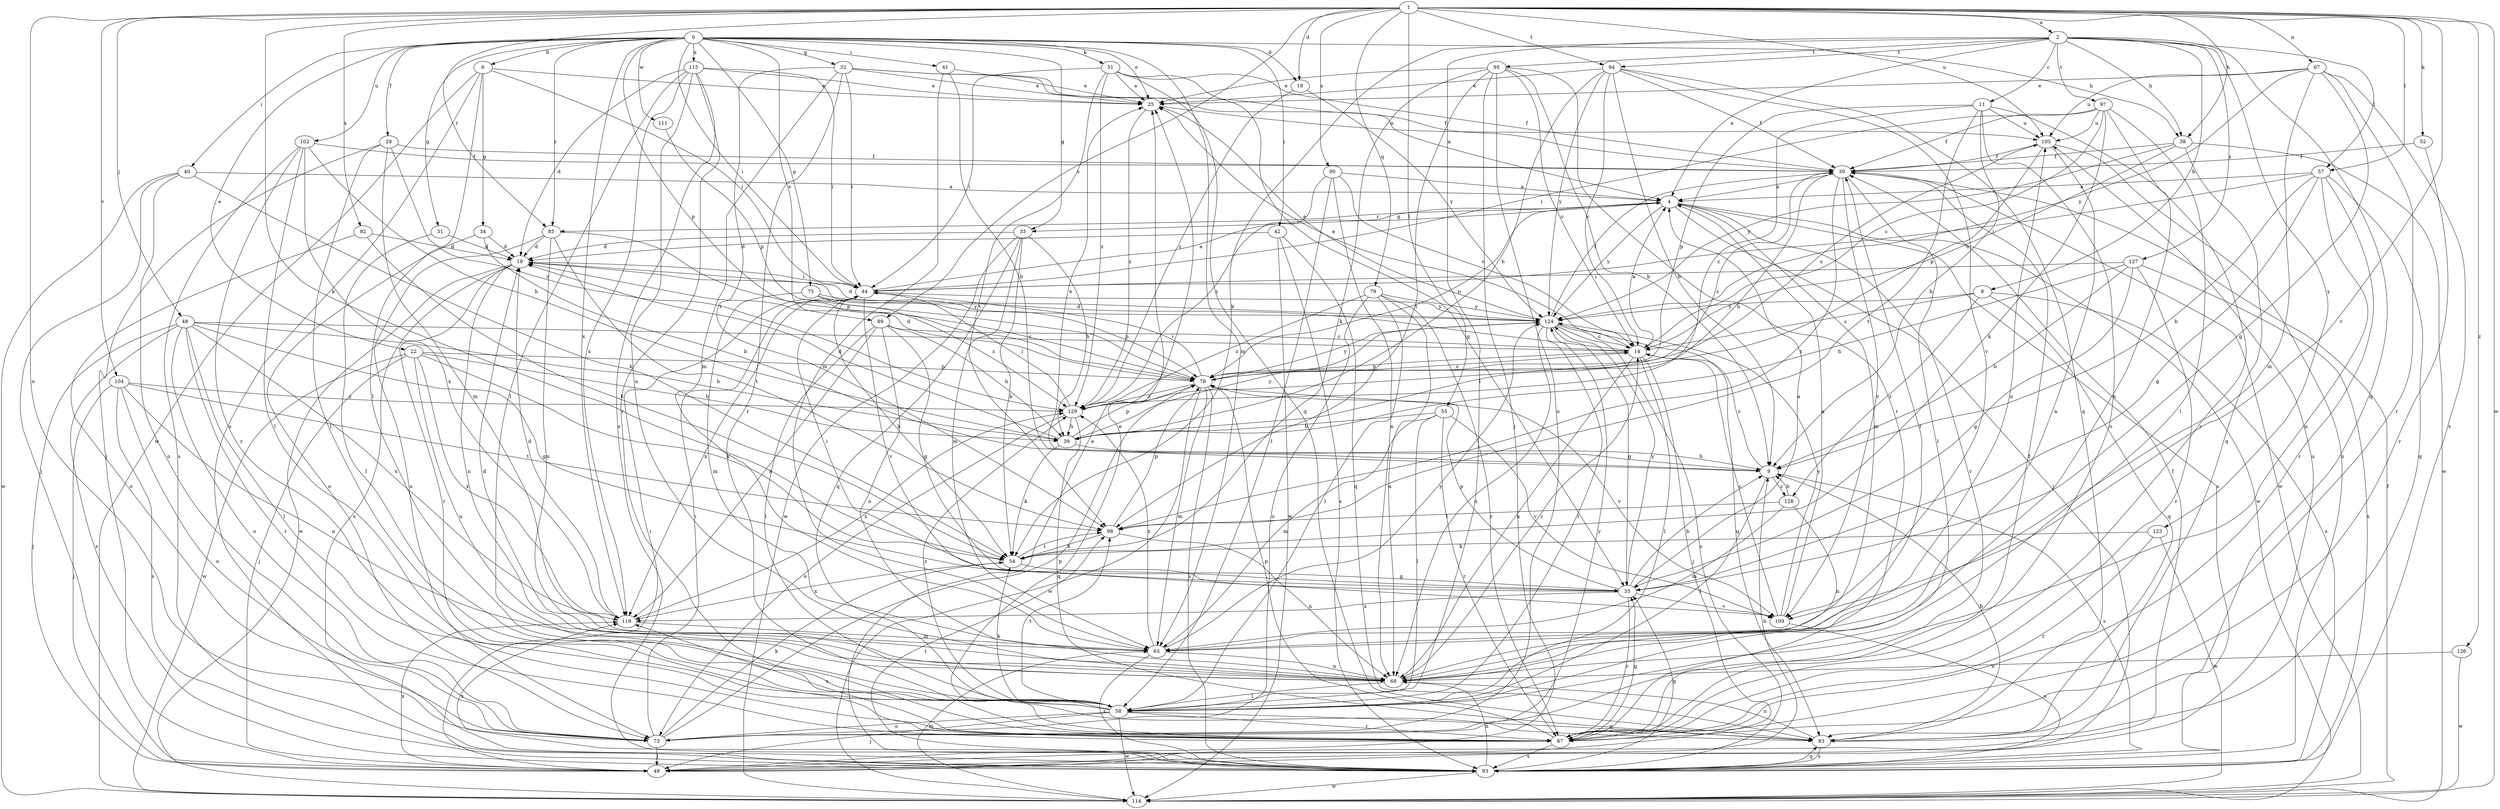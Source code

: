 strict digraph  {
0;
1;
2;
4;
6;
8;
9;
11;
14;
18;
19;
22;
25;
28;
30;
31;
32;
33;
34;
35;
38;
39;
40;
41;
42;
44;
48;
49;
51;
52;
54;
55;
57;
58;
63;
67;
68;
73;
75;
78;
79;
83;
85;
87;
89;
90;
92;
93;
94;
95;
97;
98;
102;
103;
104;
109;
111;
114;
115;
119;
123;
124;
126;
127;
128;
129;
0 -> 6  [label=b];
0 -> 18  [label=d];
0 -> 22  [label=e];
0 -> 25  [label=e];
0 -> 28  [label=f];
0 -> 31  [label=g];
0 -> 32  [label=g];
0 -> 33  [label=g];
0 -> 38  [label=h];
0 -> 40  [label=i];
0 -> 41  [label=i];
0 -> 42  [label=i];
0 -> 44  [label=i];
0 -> 51  [label=k];
0 -> 63  [label=m];
0 -> 75  [label=p];
0 -> 78  [label=p];
0 -> 85  [label=r];
0 -> 89  [label=s];
0 -> 102  [label=u];
0 -> 111  [label=w];
0 -> 115  [label=x];
0 -> 119  [label=x];
1 -> 2  [label=a];
1 -> 18  [label=d];
1 -> 38  [label=h];
1 -> 48  [label=j];
1 -> 52  [label=k];
1 -> 54  [label=k];
1 -> 55  [label=l];
1 -> 57  [label=l];
1 -> 67  [label=n];
1 -> 73  [label=o];
1 -> 79  [label=q];
1 -> 85  [label=r];
1 -> 89  [label=s];
1 -> 90  [label=s];
1 -> 92  [label=s];
1 -> 94  [label=t];
1 -> 103  [label=u];
1 -> 104  [label=v];
1 -> 109  [label=v];
1 -> 114  [label=w];
1 -> 126  [label=z];
2 -> 4  [label=a];
2 -> 8  [label=b];
2 -> 11  [label=c];
2 -> 38  [label=h];
2 -> 54  [label=k];
2 -> 57  [label=l];
2 -> 58  [label=l];
2 -> 83  [label=q];
2 -> 94  [label=t];
2 -> 95  [label=t];
2 -> 97  [label=t];
2 -> 123  [label=y];
2 -> 127  [label=z];
4 -> 33  [label=g];
4 -> 49  [label=j];
4 -> 63  [label=m];
4 -> 78  [label=p];
4 -> 85  [label=r];
4 -> 87  [label=r];
4 -> 93  [label=s];
4 -> 114  [label=w];
4 -> 124  [label=y];
6 -> 25  [label=e];
6 -> 34  [label=g];
6 -> 44  [label=i];
6 -> 58  [label=l];
6 -> 93  [label=s];
6 -> 114  [label=w];
8 -> 14  [label=c];
8 -> 83  [label=q];
8 -> 93  [label=s];
8 -> 124  [label=y];
8 -> 128  [label=z];
9 -> 14  [label=c];
9 -> 25  [label=e];
9 -> 58  [label=l];
9 -> 93  [label=s];
9 -> 128  [label=z];
11 -> 9  [label=b];
11 -> 73  [label=o];
11 -> 78  [label=p];
11 -> 87  [label=r];
11 -> 98  [label=t];
11 -> 103  [label=u];
11 -> 129  [label=z];
14 -> 4  [label=a];
14 -> 19  [label=d];
14 -> 25  [label=e];
14 -> 49  [label=j];
14 -> 58  [label=l];
14 -> 68  [label=n];
14 -> 78  [label=p];
18 -> 124  [label=y];
18 -> 129  [label=z];
19 -> 44  [label=i];
19 -> 68  [label=n];
19 -> 87  [label=r];
19 -> 93  [label=s];
19 -> 114  [label=w];
22 -> 39  [label=h];
22 -> 49  [label=j];
22 -> 54  [label=k];
22 -> 68  [label=n];
22 -> 78  [label=p];
22 -> 114  [label=w];
22 -> 119  [label=x];
25 -> 103  [label=u];
25 -> 129  [label=z];
28 -> 30  [label=f];
28 -> 49  [label=j];
28 -> 58  [label=l];
28 -> 63  [label=m];
28 -> 129  [label=z];
30 -> 4  [label=a];
30 -> 39  [label=h];
30 -> 58  [label=l];
30 -> 98  [label=t];
30 -> 109  [label=v];
30 -> 114  [label=w];
30 -> 129  [label=z];
31 -> 19  [label=d];
31 -> 58  [label=l];
32 -> 4  [label=a];
32 -> 25  [label=e];
32 -> 30  [label=f];
32 -> 44  [label=i];
32 -> 63  [label=m];
32 -> 87  [label=r];
32 -> 98  [label=t];
33 -> 19  [label=d];
33 -> 39  [label=h];
33 -> 54  [label=k];
33 -> 63  [label=m];
33 -> 83  [label=q];
33 -> 114  [label=w];
34 -> 9  [label=b];
34 -> 19  [label=d];
34 -> 73  [label=o];
35 -> 4  [label=a];
35 -> 9  [label=b];
35 -> 44  [label=i];
35 -> 78  [label=p];
35 -> 87  [label=r];
35 -> 109  [label=v];
35 -> 119  [label=x];
35 -> 124  [label=y];
38 -> 14  [label=c];
38 -> 30  [label=f];
38 -> 83  [label=q];
38 -> 114  [label=w];
38 -> 124  [label=y];
39 -> 9  [label=b];
39 -> 19  [label=d];
39 -> 54  [label=k];
39 -> 78  [label=p];
39 -> 124  [label=y];
40 -> 4  [label=a];
40 -> 49  [label=j];
40 -> 54  [label=k];
40 -> 73  [label=o];
40 -> 114  [label=w];
41 -> 9  [label=b];
41 -> 25  [label=e];
41 -> 63  [label=m];
42 -> 19  [label=d];
42 -> 83  [label=q];
42 -> 93  [label=s];
42 -> 114  [label=w];
44 -> 4  [label=a];
44 -> 54  [label=k];
44 -> 109  [label=v];
44 -> 119  [label=x];
44 -> 124  [label=y];
48 -> 14  [label=c];
48 -> 35  [label=g];
48 -> 39  [label=h];
48 -> 49  [label=j];
48 -> 58  [label=l];
48 -> 73  [label=o];
48 -> 87  [label=r];
48 -> 93  [label=s];
48 -> 119  [label=x];
49 -> 9  [label=b];
49 -> 30  [label=f];
49 -> 44  [label=i];
49 -> 103  [label=u];
49 -> 119  [label=x];
51 -> 25  [label=e];
51 -> 30  [label=f];
51 -> 35  [label=g];
51 -> 44  [label=i];
51 -> 83  [label=q];
51 -> 98  [label=t];
51 -> 129  [label=z];
52 -> 30  [label=f];
52 -> 87  [label=r];
54 -> 35  [label=g];
54 -> 98  [label=t];
54 -> 119  [label=x];
55 -> 39  [label=h];
55 -> 58  [label=l];
55 -> 63  [label=m];
55 -> 87  [label=r];
55 -> 109  [label=v];
57 -> 4  [label=a];
57 -> 9  [label=b];
57 -> 35  [label=g];
57 -> 44  [label=i];
57 -> 68  [label=n];
57 -> 83  [label=q];
57 -> 87  [label=r];
58 -> 49  [label=j];
58 -> 54  [label=k];
58 -> 73  [label=o];
58 -> 83  [label=q];
58 -> 87  [label=r];
58 -> 98  [label=t];
58 -> 114  [label=w];
58 -> 129  [label=z];
63 -> 68  [label=n];
63 -> 93  [label=s];
63 -> 103  [label=u];
63 -> 124  [label=y];
63 -> 129  [label=z];
67 -> 25  [label=e];
67 -> 35  [label=g];
67 -> 63  [label=m];
67 -> 87  [label=r];
67 -> 93  [label=s];
67 -> 103  [label=u];
67 -> 124  [label=y];
68 -> 14  [label=c];
68 -> 19  [label=d];
68 -> 30  [label=f];
68 -> 58  [label=l];
73 -> 44  [label=i];
73 -> 49  [label=j];
73 -> 54  [label=k];
73 -> 78  [label=p];
73 -> 124  [label=y];
75 -> 63  [label=m];
75 -> 78  [label=p];
75 -> 124  [label=y];
75 -> 129  [label=z];
78 -> 14  [label=c];
78 -> 19  [label=d];
78 -> 44  [label=i];
78 -> 63  [label=m];
78 -> 93  [label=s];
78 -> 103  [label=u];
78 -> 109  [label=v];
78 -> 114  [label=w];
78 -> 124  [label=y];
78 -> 129  [label=z];
79 -> 58  [label=l];
79 -> 68  [label=n];
79 -> 73  [label=o];
79 -> 87  [label=r];
79 -> 124  [label=y];
79 -> 129  [label=z];
83 -> 9  [label=b];
83 -> 68  [label=n];
83 -> 93  [label=s];
85 -> 19  [label=d];
85 -> 68  [label=n];
85 -> 73  [label=o];
85 -> 78  [label=p];
85 -> 98  [label=t];
87 -> 25  [label=e];
87 -> 30  [label=f];
87 -> 35  [label=g];
87 -> 78  [label=p];
87 -> 93  [label=s];
87 -> 119  [label=x];
89 -> 14  [label=c];
89 -> 35  [label=g];
89 -> 39  [label=h];
89 -> 58  [label=l];
89 -> 68  [label=n];
89 -> 119  [label=x];
90 -> 4  [label=a];
90 -> 14  [label=c];
90 -> 58  [label=l];
90 -> 68  [label=n];
90 -> 129  [label=z];
92 -> 19  [label=d];
92 -> 54  [label=k];
92 -> 73  [label=o];
93 -> 25  [label=e];
93 -> 35  [label=g];
93 -> 68  [label=n];
93 -> 83  [label=q];
93 -> 98  [label=t];
93 -> 114  [label=w];
93 -> 119  [label=x];
94 -> 9  [label=b];
94 -> 14  [label=c];
94 -> 25  [label=e];
94 -> 30  [label=f];
94 -> 39  [label=h];
94 -> 83  [label=q];
94 -> 109  [label=v];
94 -> 124  [label=y];
95 -> 9  [label=b];
95 -> 14  [label=c];
95 -> 25  [label=e];
95 -> 49  [label=j];
95 -> 54  [label=k];
95 -> 73  [label=o];
95 -> 87  [label=r];
95 -> 98  [label=t];
97 -> 14  [label=c];
97 -> 30  [label=f];
97 -> 44  [label=i];
97 -> 54  [label=k];
97 -> 58  [label=l];
97 -> 68  [label=n];
97 -> 103  [label=u];
98 -> 54  [label=k];
98 -> 68  [label=n];
98 -> 78  [label=p];
102 -> 30  [label=f];
102 -> 39  [label=h];
102 -> 58  [label=l];
102 -> 87  [label=r];
102 -> 93  [label=s];
102 -> 119  [label=x];
103 -> 30  [label=f];
103 -> 68  [label=n];
103 -> 78  [label=p];
103 -> 93  [label=s];
104 -> 49  [label=j];
104 -> 68  [label=n];
104 -> 73  [label=o];
104 -> 93  [label=s];
104 -> 98  [label=t];
104 -> 129  [label=z];
109 -> 4  [label=a];
109 -> 14  [label=c];
109 -> 93  [label=s];
109 -> 124  [label=y];
111 -> 78  [label=p];
114 -> 30  [label=f];
114 -> 63  [label=m];
115 -> 19  [label=d];
115 -> 25  [label=e];
115 -> 44  [label=i];
115 -> 58  [label=l];
115 -> 68  [label=n];
115 -> 87  [label=r];
115 -> 93  [label=s];
115 -> 119  [label=x];
119 -> 19  [label=d];
119 -> 63  [label=m];
119 -> 129  [label=z];
123 -> 54  [label=k];
123 -> 87  [label=r];
123 -> 114  [label=w];
124 -> 14  [label=c];
124 -> 19  [label=d];
124 -> 25  [label=e];
124 -> 30  [label=f];
124 -> 35  [label=g];
124 -> 58  [label=l];
124 -> 68  [label=n];
124 -> 83  [label=q];
124 -> 93  [label=s];
126 -> 68  [label=n];
126 -> 114  [label=w];
127 -> 9  [label=b];
127 -> 35  [label=g];
127 -> 39  [label=h];
127 -> 44  [label=i];
127 -> 87  [label=r];
127 -> 93  [label=s];
128 -> 9  [label=b];
128 -> 63  [label=m];
128 -> 68  [label=n];
128 -> 98  [label=t];
129 -> 39  [label=h];
129 -> 44  [label=i];
129 -> 73  [label=o];
129 -> 83  [label=q];
}
